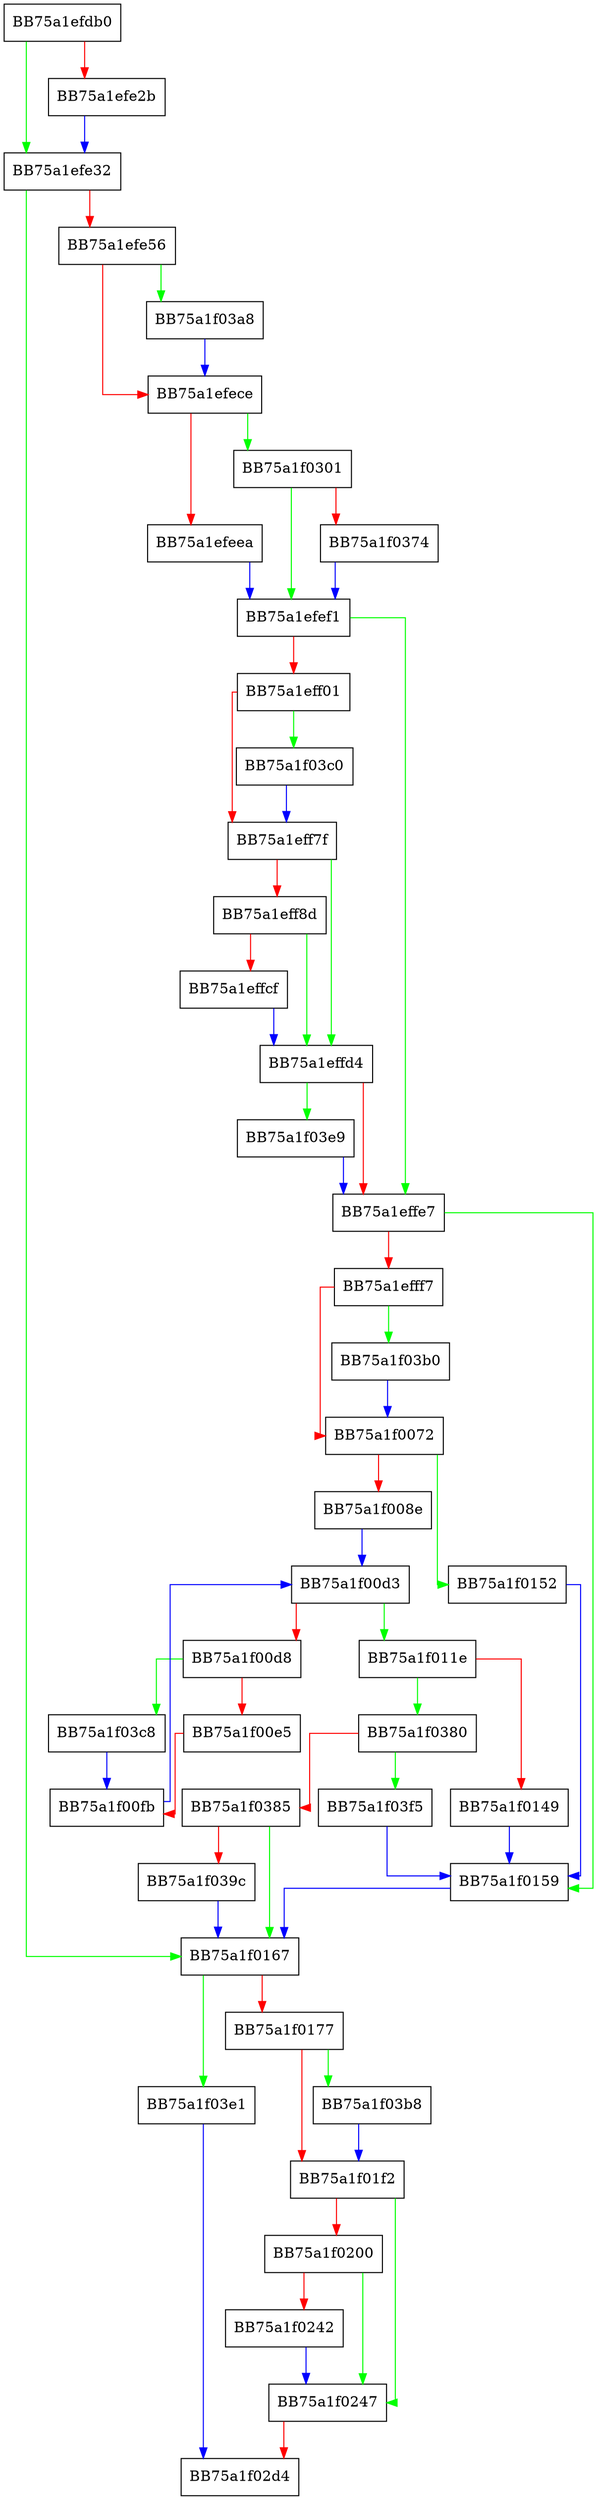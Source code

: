 digraph register_pmu_event_group {
  node [shape="box"];
  graph [splines=ortho];
  BB75a1efdb0 -> BB75a1efe32 [color="green"];
  BB75a1efdb0 -> BB75a1efe2b [color="red"];
  BB75a1efe2b -> BB75a1efe32 [color="blue"];
  BB75a1efe32 -> BB75a1f0167 [color="green"];
  BB75a1efe32 -> BB75a1efe56 [color="red"];
  BB75a1efe56 -> BB75a1f03a8 [color="green"];
  BB75a1efe56 -> BB75a1efece [color="red"];
  BB75a1efece -> BB75a1f0301 [color="green"];
  BB75a1efece -> BB75a1efeea [color="red"];
  BB75a1efeea -> BB75a1efef1 [color="blue"];
  BB75a1efef1 -> BB75a1effe7 [color="green"];
  BB75a1efef1 -> BB75a1eff01 [color="red"];
  BB75a1eff01 -> BB75a1f03c0 [color="green"];
  BB75a1eff01 -> BB75a1eff7f [color="red"];
  BB75a1eff7f -> BB75a1effd4 [color="green"];
  BB75a1eff7f -> BB75a1eff8d [color="red"];
  BB75a1eff8d -> BB75a1effd4 [color="green"];
  BB75a1eff8d -> BB75a1effcf [color="red"];
  BB75a1effcf -> BB75a1effd4 [color="blue"];
  BB75a1effd4 -> BB75a1f03e9 [color="green"];
  BB75a1effd4 -> BB75a1effe7 [color="red"];
  BB75a1effe7 -> BB75a1f0159 [color="green"];
  BB75a1effe7 -> BB75a1efff7 [color="red"];
  BB75a1efff7 -> BB75a1f03b0 [color="green"];
  BB75a1efff7 -> BB75a1f0072 [color="red"];
  BB75a1f0072 -> BB75a1f0152 [color="green"];
  BB75a1f0072 -> BB75a1f008e [color="red"];
  BB75a1f008e -> BB75a1f00d3 [color="blue"];
  BB75a1f00d3 -> BB75a1f011e [color="green"];
  BB75a1f00d3 -> BB75a1f00d8 [color="red"];
  BB75a1f00d8 -> BB75a1f03c8 [color="green"];
  BB75a1f00d8 -> BB75a1f00e5 [color="red"];
  BB75a1f00e5 -> BB75a1f00fb [color="red"];
  BB75a1f00fb -> BB75a1f00d3 [color="blue"];
  BB75a1f011e -> BB75a1f0380 [color="green"];
  BB75a1f011e -> BB75a1f0149 [color="red"];
  BB75a1f0149 -> BB75a1f0159 [color="blue"];
  BB75a1f0152 -> BB75a1f0159 [color="blue"];
  BB75a1f0159 -> BB75a1f0167 [color="blue"];
  BB75a1f0167 -> BB75a1f03e1 [color="green"];
  BB75a1f0167 -> BB75a1f0177 [color="red"];
  BB75a1f0177 -> BB75a1f03b8 [color="green"];
  BB75a1f0177 -> BB75a1f01f2 [color="red"];
  BB75a1f01f2 -> BB75a1f0247 [color="green"];
  BB75a1f01f2 -> BB75a1f0200 [color="red"];
  BB75a1f0200 -> BB75a1f0247 [color="green"];
  BB75a1f0200 -> BB75a1f0242 [color="red"];
  BB75a1f0242 -> BB75a1f0247 [color="blue"];
  BB75a1f0247 -> BB75a1f02d4 [color="red"];
  BB75a1f0301 -> BB75a1efef1 [color="green"];
  BB75a1f0301 -> BB75a1f0374 [color="red"];
  BB75a1f0374 -> BB75a1efef1 [color="blue"];
  BB75a1f0380 -> BB75a1f03f5 [color="green"];
  BB75a1f0380 -> BB75a1f0385 [color="red"];
  BB75a1f0385 -> BB75a1f0167 [color="green"];
  BB75a1f0385 -> BB75a1f039c [color="red"];
  BB75a1f039c -> BB75a1f0167 [color="blue"];
  BB75a1f03a8 -> BB75a1efece [color="blue"];
  BB75a1f03b0 -> BB75a1f0072 [color="blue"];
  BB75a1f03b8 -> BB75a1f01f2 [color="blue"];
  BB75a1f03c0 -> BB75a1eff7f [color="blue"];
  BB75a1f03c8 -> BB75a1f00fb [color="blue"];
  BB75a1f03e1 -> BB75a1f02d4 [color="blue"];
  BB75a1f03e9 -> BB75a1effe7 [color="blue"];
  BB75a1f03f5 -> BB75a1f0159 [color="blue"];
}